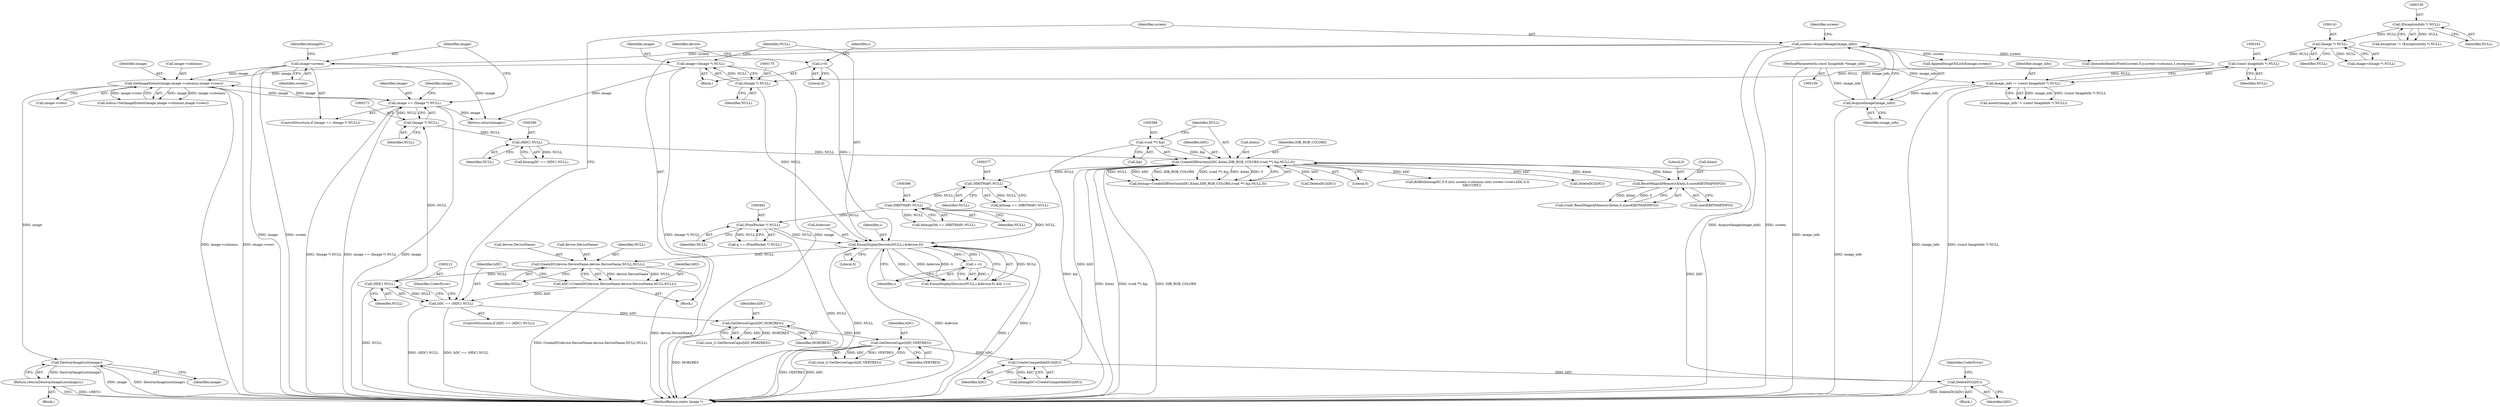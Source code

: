 digraph "0_ImageMagick_f6e9d0d9955e85bdd7540b251cd50d598dacc5e6_55@pointer" {
"1000266" [label="(Call,DestroyImageList(image))"];
"1000246" [label="(Call,SetImageExtent(image,image->columns,image->rows))"];
"1000274" [label="(Call,image=screen)"];
"1000217" [label="(Call,screen=AcquireImage(image_info))"];
"1000219" [label="(Call,AcquireImage(image_info))"];
"1000158" [label="(Call,image_info != (const ImageInfo *) NULL)"];
"1000101" [label="(MethodParameterIn,const ImageInfo *image_info)"];
"1000160" [label="(Call,(const ImageInfo *) NULL)"];
"1000140" [label="(Call,(Image *) NULL)"];
"1000129" [label="(Call,(ExceptionInfo *) NULL)"];
"1000172" [label="(Call,image=(Image *) NULL)"];
"1000174" [label="(Call,(Image *) NULL)"];
"1000269" [label="(Call,image == (Image *) NULL)"];
"1000271" [label="(Call,(Image *) NULL)"];
"1000211" [label="(Call,(HDC) NULL)"];
"1000199" [label="(Call,CreateDC(device.DeviceName,device.DeviceName,NULL,NULL))"];
"1000179" [label="(Call,EnumDisplayDevices(NULL,i,&device,0))"];
"1000461" [label="(Call,(PixelPacket *) NULL)"];
"1000397" [label="(Call,(HBITMAP) NULL)"];
"1000376" [label="(Call,(HBITMAP) NULL)"];
"1000362" [label="(Call,CreateDIBSection(hDC,&bmi,DIB_RGB_COLORS,(void **) &p,NULL,0))"];
"1000284" [label="(Call,CreateCompatibleDC(hDC))"];
"1000236" [label="(Call,GetDeviceCaps(hDC,VERTRES))"];
"1000227" [label="(Call,GetDeviceCaps(hDC,HORZRES))"];
"1000209" [label="(Call,hDC == (HDC) NULL)"];
"1000197" [label="(Call,hDC=CreateDC(device.DeviceName,device.DeviceName,NULL,NULL))"];
"1000293" [label="(Call,DeleteDC(hDC))"];
"1000300" [label="(Call,ResetMagickMemory(&bmi,0,sizeof(BITMAPINFO)))"];
"1000367" [label="(Call,(void **) &p)"];
"1000289" [label="(Call,(HDC) NULL)"];
"1000163" [label="(Call,i=0)"];
"1000185" [label="(Call,++i)"];
"1000265" [label="(Return,return(DestroyImageList(image));)"];
"1000251" [label="(Call,image->rows)"];
"1000363" [label="(Identifier,hDC)"];
"1000374" [label="(Call,bitmap == (HBITMAP) NULL)"];
"1000131" [label="(Identifier,NULL)"];
"1000371" [label="(Identifier,NULL)"];
"1000184" [label="(Literal,0)"];
"1000127" [label="(Call,exception != (ExceptionInfo *) NULL)"];
"1000267" [label="(Identifier,image)"];
"1000206" [label="(Identifier,NULL)"];
"1000186" [label="(Identifier,i)"];
"1000303" [label="(Literal,0)"];
"1000274" [label="(Call,image=screen)"];
"1000296" [label="(Identifier,CoderError)"];
"1000258" [label="(Block,)"];
"1000199" [label="(Call,CreateDC(device.DeviceName,device.DeviceName,NULL,NULL))"];
"1000176" [label="(Identifier,NULL)"];
"1000172" [label="(Call,image=(Image *) NULL)"];
"1000380" [label="(Call,DeleteDC(hDC))"];
"1000229" [label="(Identifier,HORZRES)"];
"1000209" [label="(Call,hDC == (HDC) NULL)"];
"1000395" [label="(Call,bitmapOld == (HBITMAP) NULL)"];
"1000399" [label="(Identifier,NULL)"];
"1000266" [label="(Call,DestroyImageList(image))"];
"1000215" [label="(Identifier,CoderError)"];
"1000234" [label="(Call,(size_t) GetDeviceCaps(hDC,VERTRES))"];
"1000168" [label="(Identifier,device)"];
"1000236" [label="(Call,GetDeviceCaps(hDC,VERTRES))"];
"1000198" [label="(Identifier,hDC)"];
"1000362" [label="(Call,CreateDIBSection(hDC,&bmi,DIB_RGB_COLORS,(void **) &p,NULL,0))"];
"1000270" [label="(Identifier,image)"];
"1000143" [label="(Block,)"];
"1000282" [label="(Call,bitmapDC=CreateCompatibleDC(hDC))"];
"1000285" [label="(Identifier,hDC)"];
"1000164" [label="(Identifier,i)"];
"1000197" [label="(Call,hDC=CreateDC(device.DeviceName,device.DeviceName,NULL,NULL))"];
"1000213" [label="(Identifier,NULL)"];
"1000519" [label="(MethodReturn,static Image *)"];
"1000159" [label="(Identifier,image_info)"];
"1000265" [label="(Return,return(DestroyImageList(image));)"];
"1000187" [label="(Block,)"];
"1000372" [label="(Literal,0)"];
"1000219" [label="(Call,AcquireImage(image_info))"];
"1000248" [label="(Call,image->columns)"];
"1000275" [label="(Identifier,image)"];
"1000162" [label="(Identifier,NULL)"];
"1000397" [label="(Call,(HBITMAP) NULL)"];
"1000165" [label="(Literal,0)"];
"1000293" [label="(Call,DeleteDC(hDC))"];
"1000278" [label="(Call,AppendImageToList(&image,screen))"];
"1000269" [label="(Call,image == (Image *) NULL)"];
"1000367" [label="(Call,(void **) &p)"];
"1000300" [label="(Call,ResetMagickMemory(&bmi,0,sizeof(BITMAPINFO)))"];
"1000304" [label="(Call,sizeof(BITMAPINFO))"];
"1000369" [label="(Call,&p)"];
"1000410" [label="(Call,BitBlt(bitmapDC,0,0,(int) screen->columns,(int) screen->rows,hDC,0,0,\n        SRCCOPY))"];
"1000160" [label="(Call,(const ImageInfo *) NULL)"];
"1000276" [label="(Identifier,screen)"];
"1000208" [label="(ControlStructure,if (hDC == (HDC) NULL))"];
"1000185" [label="(Call,++i)"];
"1000181" [label="(Identifier,i)"];
"1000129" [label="(Call,(ExceptionInfo *) NULL)"];
"1000218" [label="(Identifier,screen)"];
"1000228" [label="(Identifier,hDC)"];
"1000244" [label="(Call,status=SetImageExtent(image,image->columns,image->rows))"];
"1000225" [label="(Call,(size_t) GetDeviceCaps(hDC,HORZRES))"];
"1000298" [label="(Call,(void) ResetMagickMemory(&bmi,0,sizeof(BITMAPINFO)))"];
"1000142" [label="(Identifier,NULL)"];
"1000207" [label="(Identifier,NULL)"];
"1000401" [label="(Call,DeleteDC(hDC))"];
"1000378" [label="(Identifier,NULL)"];
"1000283" [label="(Identifier,bitmapDC)"];
"1000463" [label="(Identifier,NULL)"];
"1000271" [label="(Call,(Image *) NULL)"];
"1000158" [label="(Call,image_info != (const ImageInfo *) NULL)"];
"1000268" [label="(ControlStructure,if (image == (Image *) NULL))"];
"1000220" [label="(Identifier,image_info)"];
"1000238" [label="(Identifier,VERTRES)"];
"1000246" [label="(Call,SetImageExtent(image,image->columns,image->rows))"];
"1000157" [label="(Call,assert(image_info != (const ImageInfo *) NULL))"];
"1000294" [label="(Identifier,hDC)"];
"1000210" [label="(Identifier,hDC)"];
"1000517" [label="(Return,return(image);)"];
"1000200" [label="(Call,device.DeviceName)"];
"1000284" [label="(Call,CreateCompatibleDC(hDC))"];
"1000273" [label="(Identifier,NULL)"];
"1000179" [label="(Call,EnumDisplayDevices(NULL,i,&device,0))"];
"1000301" [label="(Call,&bmi)"];
"1000178" [label="(Call,EnumDisplayDevices(NULL,i,&device,0) && ++i)"];
"1000237" [label="(Identifier,hDC)"];
"1000163" [label="(Call,i=0)"];
"1000223" [label="(Identifier,screen)"];
"1000138" [label="(Call,image=(Image *) NULL)"];
"1000227" [label="(Call,GetDeviceCaps(hDC,HORZRES))"];
"1000180" [label="(Identifier,NULL)"];
"1000140" [label="(Call,(Image *) NULL)"];
"1000360" [label="(Call,bitmap=CreateDIBSection(hDC,&bmi,DIB_RGB_COLORS,(void **) &p,NULL,0))"];
"1000364" [label="(Call,&bmi)"];
"1000291" [label="(Identifier,NULL)"];
"1000287" [label="(Call,bitmapDC == (HDC) NULL)"];
"1000280" [label="(Identifier,image)"];
"1000461" [label="(Call,(PixelPacket *) NULL)"];
"1000376" [label="(Call,(HBITMAP) NULL)"];
"1000101" [label="(MethodParameterIn,const ImageInfo *image_info)"];
"1000203" [label="(Call,device.DeviceName)"];
"1000366" [label="(Identifier,DIB_RGB_COLORS)"];
"1000292" [label="(Block,)"];
"1000174" [label="(Call,(Image *) NULL)"];
"1000211" [label="(Call,(HDC) NULL)"];
"1000247" [label="(Identifier,image)"];
"1000173" [label="(Identifier,image)"];
"1000289" [label="(Call,(HDC) NULL)"];
"1000217" [label="(Call,screen=AcquireImage(image_info))"];
"1000449" [label="(Call,QueueAuthenticPixels(screen,0,y,screen->columns,1,exception))"];
"1000459" [label="(Call,q == (PixelPacket *) NULL)"];
"1000182" [label="(Call,&device)"];
"1000266" -> "1000265"  [label="AST: "];
"1000266" -> "1000267"  [label="CFG: "];
"1000267" -> "1000266"  [label="AST: "];
"1000265" -> "1000266"  [label="CFG: "];
"1000266" -> "1000519"  [label="DDG: image"];
"1000266" -> "1000519"  [label="DDG: DestroyImageList(image)"];
"1000266" -> "1000265"  [label="DDG: DestroyImageList(image)"];
"1000246" -> "1000266"  [label="DDG: image"];
"1000246" -> "1000244"  [label="AST: "];
"1000246" -> "1000251"  [label="CFG: "];
"1000247" -> "1000246"  [label="AST: "];
"1000248" -> "1000246"  [label="AST: "];
"1000251" -> "1000246"  [label="AST: "];
"1000244" -> "1000246"  [label="CFG: "];
"1000246" -> "1000519"  [label="DDG: image->columns"];
"1000246" -> "1000519"  [label="DDG: image->rows"];
"1000246" -> "1000244"  [label="DDG: image"];
"1000246" -> "1000244"  [label="DDG: image->columns"];
"1000246" -> "1000244"  [label="DDG: image->rows"];
"1000274" -> "1000246"  [label="DDG: image"];
"1000172" -> "1000246"  [label="DDG: image"];
"1000269" -> "1000246"  [label="DDG: image"];
"1000246" -> "1000269"  [label="DDG: image"];
"1000274" -> "1000268"  [label="AST: "];
"1000274" -> "1000276"  [label="CFG: "];
"1000275" -> "1000274"  [label="AST: "];
"1000276" -> "1000274"  [label="AST: "];
"1000283" -> "1000274"  [label="CFG: "];
"1000274" -> "1000519"  [label="DDG: image"];
"1000274" -> "1000519"  [label="DDG: screen"];
"1000217" -> "1000274"  [label="DDG: screen"];
"1000274" -> "1000517"  [label="DDG: image"];
"1000217" -> "1000187"  [label="AST: "];
"1000217" -> "1000219"  [label="CFG: "];
"1000218" -> "1000217"  [label="AST: "];
"1000219" -> "1000217"  [label="AST: "];
"1000223" -> "1000217"  [label="CFG: "];
"1000217" -> "1000519"  [label="DDG: AcquireImage(image_info)"];
"1000217" -> "1000519"  [label="DDG: screen"];
"1000219" -> "1000217"  [label="DDG: image_info"];
"1000217" -> "1000278"  [label="DDG: screen"];
"1000217" -> "1000449"  [label="DDG: screen"];
"1000219" -> "1000220"  [label="CFG: "];
"1000220" -> "1000219"  [label="AST: "];
"1000219" -> "1000519"  [label="DDG: image_info"];
"1000158" -> "1000219"  [label="DDG: image_info"];
"1000101" -> "1000219"  [label="DDG: image_info"];
"1000158" -> "1000157"  [label="AST: "];
"1000158" -> "1000160"  [label="CFG: "];
"1000159" -> "1000158"  [label="AST: "];
"1000160" -> "1000158"  [label="AST: "];
"1000157" -> "1000158"  [label="CFG: "];
"1000158" -> "1000519"  [label="DDG: image_info"];
"1000158" -> "1000519"  [label="DDG: (const ImageInfo *) NULL"];
"1000158" -> "1000157"  [label="DDG: image_info"];
"1000158" -> "1000157"  [label="DDG: (const ImageInfo *) NULL"];
"1000101" -> "1000158"  [label="DDG: image_info"];
"1000160" -> "1000158"  [label="DDG: NULL"];
"1000101" -> "1000100"  [label="AST: "];
"1000101" -> "1000519"  [label="DDG: image_info"];
"1000160" -> "1000162"  [label="CFG: "];
"1000161" -> "1000160"  [label="AST: "];
"1000162" -> "1000160"  [label="AST: "];
"1000140" -> "1000160"  [label="DDG: NULL"];
"1000160" -> "1000174"  [label="DDG: NULL"];
"1000140" -> "1000138"  [label="AST: "];
"1000140" -> "1000142"  [label="CFG: "];
"1000141" -> "1000140"  [label="AST: "];
"1000142" -> "1000140"  [label="AST: "];
"1000138" -> "1000140"  [label="CFG: "];
"1000140" -> "1000138"  [label="DDG: NULL"];
"1000129" -> "1000140"  [label="DDG: NULL"];
"1000129" -> "1000127"  [label="AST: "];
"1000129" -> "1000131"  [label="CFG: "];
"1000130" -> "1000129"  [label="AST: "];
"1000131" -> "1000129"  [label="AST: "];
"1000127" -> "1000129"  [label="CFG: "];
"1000129" -> "1000127"  [label="DDG: NULL"];
"1000172" -> "1000143"  [label="AST: "];
"1000172" -> "1000174"  [label="CFG: "];
"1000173" -> "1000172"  [label="AST: "];
"1000174" -> "1000172"  [label="AST: "];
"1000180" -> "1000172"  [label="CFG: "];
"1000172" -> "1000519"  [label="DDG: image"];
"1000172" -> "1000519"  [label="DDG: (Image *) NULL"];
"1000174" -> "1000172"  [label="DDG: NULL"];
"1000172" -> "1000517"  [label="DDG: image"];
"1000174" -> "1000176"  [label="CFG: "];
"1000175" -> "1000174"  [label="AST: "];
"1000176" -> "1000174"  [label="AST: "];
"1000174" -> "1000179"  [label="DDG: NULL"];
"1000269" -> "1000268"  [label="AST: "];
"1000269" -> "1000271"  [label="CFG: "];
"1000270" -> "1000269"  [label="AST: "];
"1000271" -> "1000269"  [label="AST: "];
"1000275" -> "1000269"  [label="CFG: "];
"1000280" -> "1000269"  [label="CFG: "];
"1000269" -> "1000519"  [label="DDG: image == (Image *) NULL"];
"1000269" -> "1000519"  [label="DDG: image"];
"1000269" -> "1000519"  [label="DDG: (Image *) NULL"];
"1000271" -> "1000269"  [label="DDG: NULL"];
"1000269" -> "1000517"  [label="DDG: image"];
"1000271" -> "1000273"  [label="CFG: "];
"1000272" -> "1000271"  [label="AST: "];
"1000273" -> "1000271"  [label="AST: "];
"1000211" -> "1000271"  [label="DDG: NULL"];
"1000271" -> "1000289"  [label="DDG: NULL"];
"1000211" -> "1000209"  [label="AST: "];
"1000211" -> "1000213"  [label="CFG: "];
"1000212" -> "1000211"  [label="AST: "];
"1000213" -> "1000211"  [label="AST: "];
"1000209" -> "1000211"  [label="CFG: "];
"1000211" -> "1000519"  [label="DDG: NULL"];
"1000211" -> "1000209"  [label="DDG: NULL"];
"1000199" -> "1000211"  [label="DDG: NULL"];
"1000199" -> "1000197"  [label="AST: "];
"1000199" -> "1000207"  [label="CFG: "];
"1000200" -> "1000199"  [label="AST: "];
"1000203" -> "1000199"  [label="AST: "];
"1000206" -> "1000199"  [label="AST: "];
"1000207" -> "1000199"  [label="AST: "];
"1000197" -> "1000199"  [label="CFG: "];
"1000199" -> "1000519"  [label="DDG: device.DeviceName"];
"1000199" -> "1000197"  [label="DDG: device.DeviceName"];
"1000199" -> "1000197"  [label="DDG: NULL"];
"1000179" -> "1000199"  [label="DDG: NULL"];
"1000179" -> "1000178"  [label="AST: "];
"1000179" -> "1000184"  [label="CFG: "];
"1000180" -> "1000179"  [label="AST: "];
"1000181" -> "1000179"  [label="AST: "];
"1000182" -> "1000179"  [label="AST: "];
"1000184" -> "1000179"  [label="AST: "];
"1000186" -> "1000179"  [label="CFG: "];
"1000178" -> "1000179"  [label="CFG: "];
"1000179" -> "1000519"  [label="DDG: &device"];
"1000179" -> "1000519"  [label="DDG: i"];
"1000179" -> "1000519"  [label="DDG: NULL"];
"1000179" -> "1000178"  [label="DDG: NULL"];
"1000179" -> "1000178"  [label="DDG: i"];
"1000179" -> "1000178"  [label="DDG: &device"];
"1000179" -> "1000178"  [label="DDG: 0"];
"1000461" -> "1000179"  [label="DDG: NULL"];
"1000397" -> "1000179"  [label="DDG: NULL"];
"1000163" -> "1000179"  [label="DDG: i"];
"1000185" -> "1000179"  [label="DDG: i"];
"1000179" -> "1000185"  [label="DDG: i"];
"1000461" -> "1000459"  [label="AST: "];
"1000461" -> "1000463"  [label="CFG: "];
"1000462" -> "1000461"  [label="AST: "];
"1000463" -> "1000461"  [label="AST: "];
"1000459" -> "1000461"  [label="CFG: "];
"1000461" -> "1000519"  [label="DDG: NULL"];
"1000461" -> "1000459"  [label="DDG: NULL"];
"1000397" -> "1000461"  [label="DDG: NULL"];
"1000397" -> "1000395"  [label="AST: "];
"1000397" -> "1000399"  [label="CFG: "];
"1000398" -> "1000397"  [label="AST: "];
"1000399" -> "1000397"  [label="AST: "];
"1000395" -> "1000397"  [label="CFG: "];
"1000397" -> "1000395"  [label="DDG: NULL"];
"1000376" -> "1000397"  [label="DDG: NULL"];
"1000376" -> "1000374"  [label="AST: "];
"1000376" -> "1000378"  [label="CFG: "];
"1000377" -> "1000376"  [label="AST: "];
"1000378" -> "1000376"  [label="AST: "];
"1000374" -> "1000376"  [label="CFG: "];
"1000376" -> "1000374"  [label="DDG: NULL"];
"1000362" -> "1000376"  [label="DDG: NULL"];
"1000362" -> "1000360"  [label="AST: "];
"1000362" -> "1000372"  [label="CFG: "];
"1000363" -> "1000362"  [label="AST: "];
"1000364" -> "1000362"  [label="AST: "];
"1000366" -> "1000362"  [label="AST: "];
"1000367" -> "1000362"  [label="AST: "];
"1000371" -> "1000362"  [label="AST: "];
"1000372" -> "1000362"  [label="AST: "];
"1000360" -> "1000362"  [label="CFG: "];
"1000362" -> "1000519"  [label="DDG: &bmi"];
"1000362" -> "1000519"  [label="DDG: (void **) &p"];
"1000362" -> "1000519"  [label="DDG: DIB_RGB_COLORS"];
"1000362" -> "1000300"  [label="DDG: &bmi"];
"1000362" -> "1000360"  [label="DDG: NULL"];
"1000362" -> "1000360"  [label="DDG: hDC"];
"1000362" -> "1000360"  [label="DDG: DIB_RGB_COLORS"];
"1000362" -> "1000360"  [label="DDG: (void **) &p"];
"1000362" -> "1000360"  [label="DDG: &bmi"];
"1000362" -> "1000360"  [label="DDG: 0"];
"1000284" -> "1000362"  [label="DDG: hDC"];
"1000293" -> "1000362"  [label="DDG: hDC"];
"1000300" -> "1000362"  [label="DDG: &bmi"];
"1000367" -> "1000362"  [label="DDG: &p"];
"1000289" -> "1000362"  [label="DDG: NULL"];
"1000362" -> "1000380"  [label="DDG: hDC"];
"1000362" -> "1000401"  [label="DDG: hDC"];
"1000362" -> "1000410"  [label="DDG: hDC"];
"1000284" -> "1000282"  [label="AST: "];
"1000284" -> "1000285"  [label="CFG: "];
"1000285" -> "1000284"  [label="AST: "];
"1000282" -> "1000284"  [label="CFG: "];
"1000284" -> "1000282"  [label="DDG: hDC"];
"1000236" -> "1000284"  [label="DDG: hDC"];
"1000284" -> "1000293"  [label="DDG: hDC"];
"1000236" -> "1000234"  [label="AST: "];
"1000236" -> "1000238"  [label="CFG: "];
"1000237" -> "1000236"  [label="AST: "];
"1000238" -> "1000236"  [label="AST: "];
"1000234" -> "1000236"  [label="CFG: "];
"1000236" -> "1000519"  [label="DDG: hDC"];
"1000236" -> "1000519"  [label="DDG: VERTRES"];
"1000236" -> "1000234"  [label="DDG: hDC"];
"1000236" -> "1000234"  [label="DDG: VERTRES"];
"1000227" -> "1000236"  [label="DDG: hDC"];
"1000227" -> "1000225"  [label="AST: "];
"1000227" -> "1000229"  [label="CFG: "];
"1000228" -> "1000227"  [label="AST: "];
"1000229" -> "1000227"  [label="AST: "];
"1000225" -> "1000227"  [label="CFG: "];
"1000227" -> "1000519"  [label="DDG: HORZRES"];
"1000227" -> "1000225"  [label="DDG: hDC"];
"1000227" -> "1000225"  [label="DDG: HORZRES"];
"1000209" -> "1000227"  [label="DDG: hDC"];
"1000209" -> "1000208"  [label="AST: "];
"1000210" -> "1000209"  [label="AST: "];
"1000215" -> "1000209"  [label="CFG: "];
"1000218" -> "1000209"  [label="CFG: "];
"1000209" -> "1000519"  [label="DDG: hDC == (HDC) NULL"];
"1000209" -> "1000519"  [label="DDG: (HDC) NULL"];
"1000197" -> "1000209"  [label="DDG: hDC"];
"1000197" -> "1000187"  [label="AST: "];
"1000198" -> "1000197"  [label="AST: "];
"1000210" -> "1000197"  [label="CFG: "];
"1000197" -> "1000519"  [label="DDG: CreateDC(device.DeviceName,device.DeviceName,NULL,NULL)"];
"1000293" -> "1000292"  [label="AST: "];
"1000293" -> "1000294"  [label="CFG: "];
"1000294" -> "1000293"  [label="AST: "];
"1000296" -> "1000293"  [label="CFG: "];
"1000293" -> "1000519"  [label="DDG: DeleteDC(hDC)"];
"1000300" -> "1000298"  [label="AST: "];
"1000300" -> "1000304"  [label="CFG: "];
"1000301" -> "1000300"  [label="AST: "];
"1000303" -> "1000300"  [label="AST: "];
"1000304" -> "1000300"  [label="AST: "];
"1000298" -> "1000300"  [label="CFG: "];
"1000300" -> "1000298"  [label="DDG: &bmi"];
"1000300" -> "1000298"  [label="DDG: 0"];
"1000367" -> "1000369"  [label="CFG: "];
"1000368" -> "1000367"  [label="AST: "];
"1000369" -> "1000367"  [label="AST: "];
"1000371" -> "1000367"  [label="CFG: "];
"1000367" -> "1000519"  [label="DDG: &p"];
"1000289" -> "1000287"  [label="AST: "];
"1000289" -> "1000291"  [label="CFG: "];
"1000290" -> "1000289"  [label="AST: "];
"1000291" -> "1000289"  [label="AST: "];
"1000287" -> "1000289"  [label="CFG: "];
"1000289" -> "1000287"  [label="DDG: NULL"];
"1000163" -> "1000143"  [label="AST: "];
"1000163" -> "1000165"  [label="CFG: "];
"1000164" -> "1000163"  [label="AST: "];
"1000165" -> "1000163"  [label="AST: "];
"1000168" -> "1000163"  [label="CFG: "];
"1000185" -> "1000178"  [label="AST: "];
"1000185" -> "1000186"  [label="CFG: "];
"1000186" -> "1000185"  [label="AST: "];
"1000178" -> "1000185"  [label="CFG: "];
"1000185" -> "1000519"  [label="DDG: i"];
"1000185" -> "1000178"  [label="DDG: i"];
"1000265" -> "1000258"  [label="AST: "];
"1000519" -> "1000265"  [label="CFG: "];
"1000265" -> "1000519"  [label="DDG: <RET>"];
}
